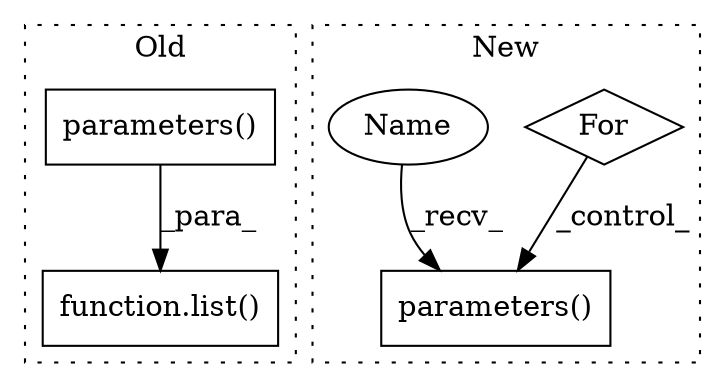 digraph G {
subgraph cluster0 {
1 [label="function.list()" a="75" s="3658,3678" l="5,1" shape="box"];
3 [label="parameters()" a="75" s="3663" l="15" shape="box"];
label = "Old";
style="dotted";
}
subgraph cluster1 {
2 [label="parameters()" a="75" s="4200" l="15" shape="box"];
4 [label="For" a="107" s="4101,4139" l="4,18" shape="diamond"];
5 [label="Name" a="87" s="4200" l="2" shape="ellipse"];
label = "New";
style="dotted";
}
3 -> 1 [label="_para_"];
4 -> 2 [label="_control_"];
5 -> 2 [label="_recv_"];
}